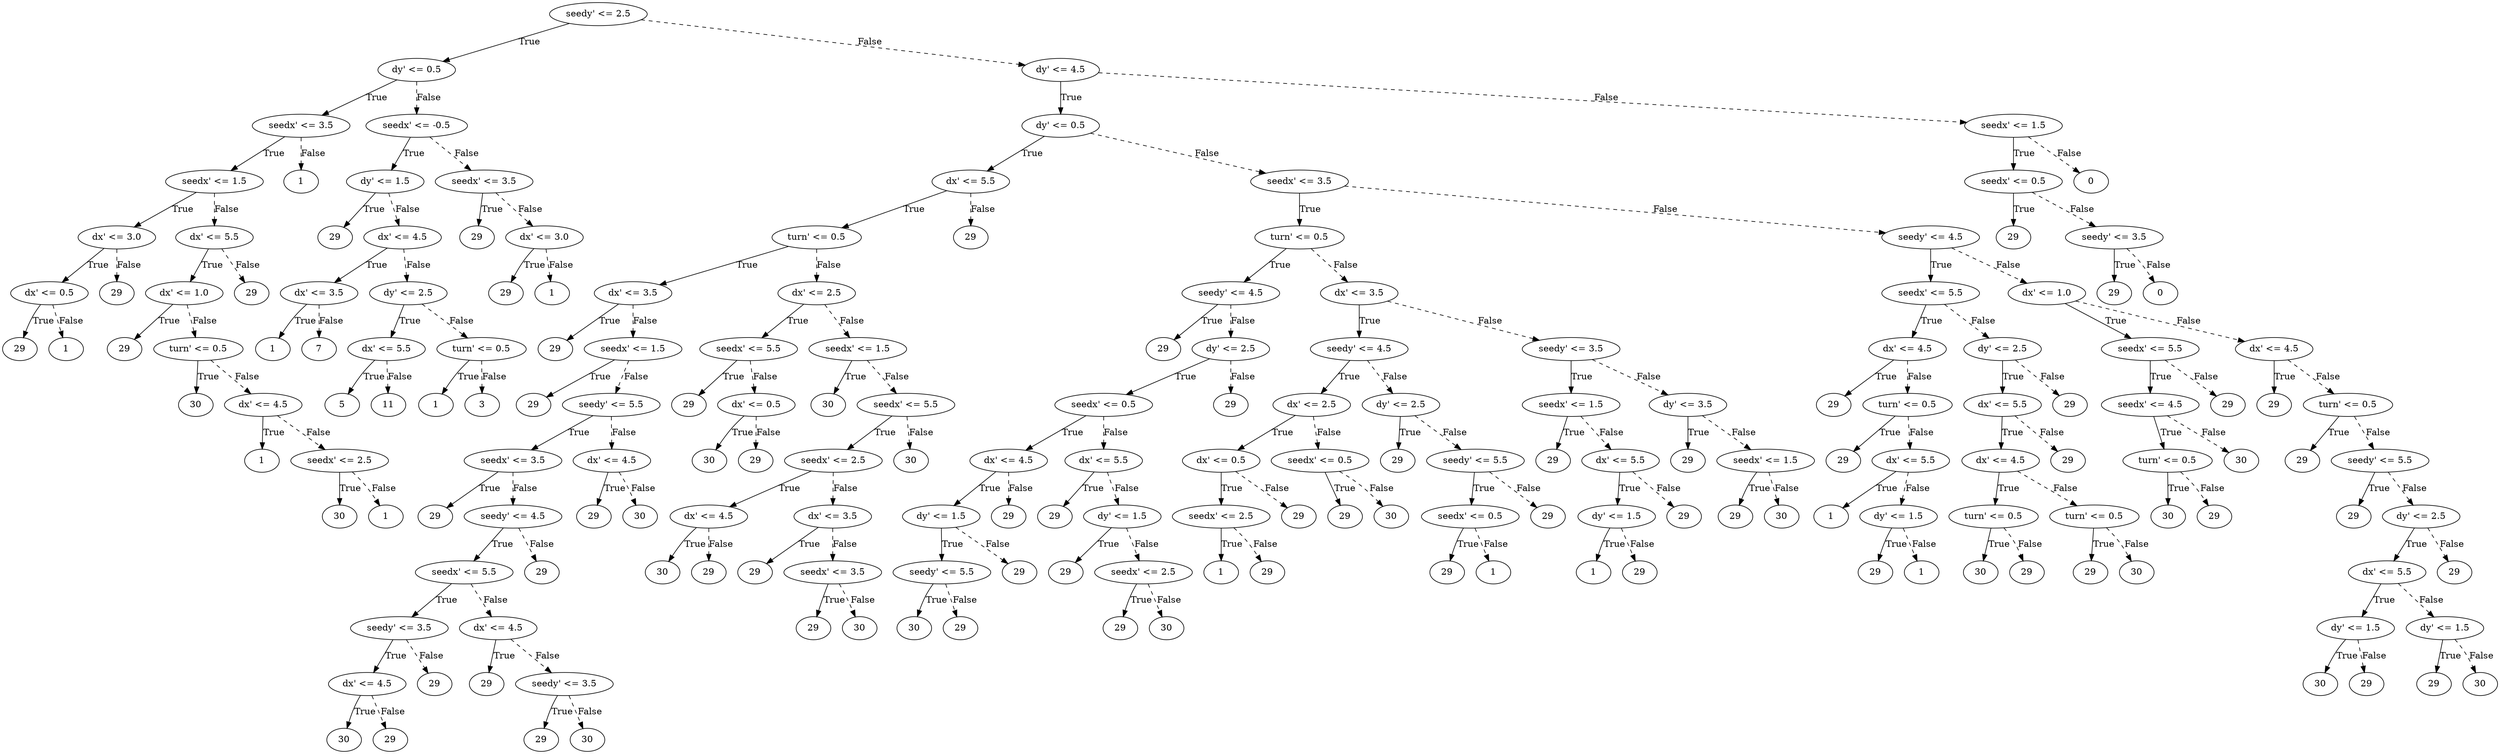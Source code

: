digraph {
0 [label="seedy' <= 2.5"];
1 [label="dy' <= 0.5"];
2 [label="seedx' <= 3.5"];
3 [label="seedx' <= 1.5"];
4 [label="dx' <= 3.0"];
5 [label="dx' <= 0.5"];
6 [label="29"];
5 -> 6 [label="True"];
7 [label="1"];
5 -> 7 [style="dashed", label="False"];
4 -> 5 [label="True"];
8 [label="29"];
4 -> 8 [style="dashed", label="False"];
3 -> 4 [label="True"];
9 [label="dx' <= 5.5"];
10 [label="dx' <= 1.0"];
11 [label="29"];
10 -> 11 [label="True"];
12 [label="turn' <= 0.5"];
13 [label="30"];
12 -> 13 [label="True"];
14 [label="dx' <= 4.5"];
15 [label="1"];
14 -> 15 [label="True"];
16 [label="seedx' <= 2.5"];
17 [label="30"];
16 -> 17 [label="True"];
18 [label="1"];
16 -> 18 [style="dashed", label="False"];
14 -> 16 [style="dashed", label="False"];
12 -> 14 [style="dashed", label="False"];
10 -> 12 [style="dashed", label="False"];
9 -> 10 [label="True"];
19 [label="29"];
9 -> 19 [style="dashed", label="False"];
3 -> 9 [style="dashed", label="False"];
2 -> 3 [label="True"];
20 [label="1"];
2 -> 20 [style="dashed", label="False"];
1 -> 2 [label="True"];
21 [label="seedx' <= -0.5"];
22 [label="dy' <= 1.5"];
23 [label="29"];
22 -> 23 [label="True"];
24 [label="dx' <= 4.5"];
25 [label="dx' <= 3.5"];
26 [label="1"];
25 -> 26 [label="True"];
27 [label="7"];
25 -> 27 [style="dashed", label="False"];
24 -> 25 [label="True"];
28 [label="dy' <= 2.5"];
29 [label="dx' <= 5.5"];
30 [label="5"];
29 -> 30 [label="True"];
31 [label="11"];
29 -> 31 [style="dashed", label="False"];
28 -> 29 [label="True"];
32 [label="turn' <= 0.5"];
33 [label="1"];
32 -> 33 [label="True"];
34 [label="3"];
32 -> 34 [style="dashed", label="False"];
28 -> 32 [style="dashed", label="False"];
24 -> 28 [style="dashed", label="False"];
22 -> 24 [style="dashed", label="False"];
21 -> 22 [label="True"];
35 [label="seedx' <= 3.5"];
36 [label="29"];
35 -> 36 [label="True"];
37 [label="dx' <= 3.0"];
38 [label="29"];
37 -> 38 [label="True"];
39 [label="1"];
37 -> 39 [style="dashed", label="False"];
35 -> 37 [style="dashed", label="False"];
21 -> 35 [style="dashed", label="False"];
1 -> 21 [style="dashed", label="False"];
0 -> 1 [label="True"];
40 [label="dy' <= 4.5"];
41 [label="dy' <= 0.5"];
42 [label="dx' <= 5.5"];
43 [label="turn' <= 0.5"];
44 [label="dx' <= 3.5"];
45 [label="29"];
44 -> 45 [label="True"];
46 [label="seedx' <= 1.5"];
47 [label="29"];
46 -> 47 [label="True"];
48 [label="seedy' <= 5.5"];
49 [label="seedx' <= 3.5"];
50 [label="29"];
49 -> 50 [label="True"];
51 [label="seedy' <= 4.5"];
52 [label="seedx' <= 5.5"];
53 [label="seedy' <= 3.5"];
54 [label="dx' <= 4.5"];
55 [label="30"];
54 -> 55 [label="True"];
56 [label="29"];
54 -> 56 [style="dashed", label="False"];
53 -> 54 [label="True"];
57 [label="29"];
53 -> 57 [style="dashed", label="False"];
52 -> 53 [label="True"];
58 [label="dx' <= 4.5"];
59 [label="29"];
58 -> 59 [label="True"];
60 [label="seedy' <= 3.5"];
61 [label="29"];
60 -> 61 [label="True"];
62 [label="30"];
60 -> 62 [style="dashed", label="False"];
58 -> 60 [style="dashed", label="False"];
52 -> 58 [style="dashed", label="False"];
51 -> 52 [label="True"];
63 [label="29"];
51 -> 63 [style="dashed", label="False"];
49 -> 51 [style="dashed", label="False"];
48 -> 49 [label="True"];
64 [label="dx' <= 4.5"];
65 [label="29"];
64 -> 65 [label="True"];
66 [label="30"];
64 -> 66 [style="dashed", label="False"];
48 -> 64 [style="dashed", label="False"];
46 -> 48 [style="dashed", label="False"];
44 -> 46 [style="dashed", label="False"];
43 -> 44 [label="True"];
67 [label="dx' <= 2.5"];
68 [label="seedx' <= 5.5"];
69 [label="29"];
68 -> 69 [label="True"];
70 [label="dx' <= 0.5"];
71 [label="30"];
70 -> 71 [label="True"];
72 [label="29"];
70 -> 72 [style="dashed", label="False"];
68 -> 70 [style="dashed", label="False"];
67 -> 68 [label="True"];
73 [label="seedx' <= 1.5"];
74 [label="30"];
73 -> 74 [label="True"];
75 [label="seedx' <= 5.5"];
76 [label="seedx' <= 2.5"];
77 [label="dx' <= 4.5"];
78 [label="30"];
77 -> 78 [label="True"];
79 [label="29"];
77 -> 79 [style="dashed", label="False"];
76 -> 77 [label="True"];
80 [label="dx' <= 3.5"];
81 [label="29"];
80 -> 81 [label="True"];
82 [label="seedx' <= 3.5"];
83 [label="29"];
82 -> 83 [label="True"];
84 [label="30"];
82 -> 84 [style="dashed", label="False"];
80 -> 82 [style="dashed", label="False"];
76 -> 80 [style="dashed", label="False"];
75 -> 76 [label="True"];
85 [label="30"];
75 -> 85 [style="dashed", label="False"];
73 -> 75 [style="dashed", label="False"];
67 -> 73 [style="dashed", label="False"];
43 -> 67 [style="dashed", label="False"];
42 -> 43 [label="True"];
86 [label="29"];
42 -> 86 [style="dashed", label="False"];
41 -> 42 [label="True"];
87 [label="seedx' <= 3.5"];
88 [label="turn' <= 0.5"];
89 [label="seedy' <= 4.5"];
90 [label="29"];
89 -> 90 [label="True"];
91 [label="dy' <= 2.5"];
92 [label="seedx' <= 0.5"];
93 [label="dx' <= 4.5"];
94 [label="dy' <= 1.5"];
95 [label="seedy' <= 5.5"];
96 [label="30"];
95 -> 96 [label="True"];
97 [label="29"];
95 -> 97 [style="dashed", label="False"];
94 -> 95 [label="True"];
98 [label="29"];
94 -> 98 [style="dashed", label="False"];
93 -> 94 [label="True"];
99 [label="29"];
93 -> 99 [style="dashed", label="False"];
92 -> 93 [label="True"];
100 [label="dx' <= 5.5"];
101 [label="29"];
100 -> 101 [label="True"];
102 [label="dy' <= 1.5"];
103 [label="29"];
102 -> 103 [label="True"];
104 [label="seedx' <= 2.5"];
105 [label="29"];
104 -> 105 [label="True"];
106 [label="30"];
104 -> 106 [style="dashed", label="False"];
102 -> 104 [style="dashed", label="False"];
100 -> 102 [style="dashed", label="False"];
92 -> 100 [style="dashed", label="False"];
91 -> 92 [label="True"];
107 [label="29"];
91 -> 107 [style="dashed", label="False"];
89 -> 91 [style="dashed", label="False"];
88 -> 89 [label="True"];
108 [label="dx' <= 3.5"];
109 [label="seedy' <= 4.5"];
110 [label="dx' <= 2.5"];
111 [label="dx' <= 0.5"];
112 [label="seedx' <= 2.5"];
113 [label="1"];
112 -> 113 [label="True"];
114 [label="29"];
112 -> 114 [style="dashed", label="False"];
111 -> 112 [label="True"];
115 [label="29"];
111 -> 115 [style="dashed", label="False"];
110 -> 111 [label="True"];
116 [label="seedx' <= 0.5"];
117 [label="29"];
116 -> 117 [label="True"];
118 [label="30"];
116 -> 118 [style="dashed", label="False"];
110 -> 116 [style="dashed", label="False"];
109 -> 110 [label="True"];
119 [label="dy' <= 2.5"];
120 [label="29"];
119 -> 120 [label="True"];
121 [label="seedy' <= 5.5"];
122 [label="seedx' <= 0.5"];
123 [label="29"];
122 -> 123 [label="True"];
124 [label="1"];
122 -> 124 [style="dashed", label="False"];
121 -> 122 [label="True"];
125 [label="29"];
121 -> 125 [style="dashed", label="False"];
119 -> 121 [style="dashed", label="False"];
109 -> 119 [style="dashed", label="False"];
108 -> 109 [label="True"];
126 [label="seedy' <= 3.5"];
127 [label="seedx' <= 1.5"];
128 [label="29"];
127 -> 128 [label="True"];
129 [label="dx' <= 5.5"];
130 [label="dy' <= 1.5"];
131 [label="1"];
130 -> 131 [label="True"];
132 [label="29"];
130 -> 132 [style="dashed", label="False"];
129 -> 130 [label="True"];
133 [label="29"];
129 -> 133 [style="dashed", label="False"];
127 -> 129 [style="dashed", label="False"];
126 -> 127 [label="True"];
134 [label="dy' <= 3.5"];
135 [label="29"];
134 -> 135 [label="True"];
136 [label="seedx' <= 1.5"];
137 [label="29"];
136 -> 137 [label="True"];
138 [label="30"];
136 -> 138 [style="dashed", label="False"];
134 -> 136 [style="dashed", label="False"];
126 -> 134 [style="dashed", label="False"];
108 -> 126 [style="dashed", label="False"];
88 -> 108 [style="dashed", label="False"];
87 -> 88 [label="True"];
139 [label="seedy' <= 4.5"];
140 [label="seedx' <= 5.5"];
141 [label="dx' <= 4.5"];
142 [label="29"];
141 -> 142 [label="True"];
143 [label="turn' <= 0.5"];
144 [label="29"];
143 -> 144 [label="True"];
145 [label="dx' <= 5.5"];
146 [label="1"];
145 -> 146 [label="True"];
147 [label="dy' <= 1.5"];
148 [label="29"];
147 -> 148 [label="True"];
149 [label="1"];
147 -> 149 [style="dashed", label="False"];
145 -> 147 [style="dashed", label="False"];
143 -> 145 [style="dashed", label="False"];
141 -> 143 [style="dashed", label="False"];
140 -> 141 [label="True"];
150 [label="dy' <= 2.5"];
151 [label="dx' <= 5.5"];
152 [label="dx' <= 4.5"];
153 [label="turn' <= 0.5"];
154 [label="30"];
153 -> 154 [label="True"];
155 [label="29"];
153 -> 155 [style="dashed", label="False"];
152 -> 153 [label="True"];
156 [label="turn' <= 0.5"];
157 [label="29"];
156 -> 157 [label="True"];
158 [label="30"];
156 -> 158 [style="dashed", label="False"];
152 -> 156 [style="dashed", label="False"];
151 -> 152 [label="True"];
159 [label="29"];
151 -> 159 [style="dashed", label="False"];
150 -> 151 [label="True"];
160 [label="29"];
150 -> 160 [style="dashed", label="False"];
140 -> 150 [style="dashed", label="False"];
139 -> 140 [label="True"];
161 [label="dx' <= 1.0"];
162 [label="seedx' <= 5.5"];
163 [label="seedx' <= 4.5"];
164 [label="turn' <= 0.5"];
165 [label="30"];
164 -> 165 [label="True"];
166 [label="29"];
164 -> 166 [style="dashed", label="False"];
163 -> 164 [label="True"];
167 [label="30"];
163 -> 167 [style="dashed", label="False"];
162 -> 163 [label="True"];
168 [label="29"];
162 -> 168 [style="dashed", label="False"];
161 -> 162 [label="True"];
169 [label="dx' <= 4.5"];
170 [label="29"];
169 -> 170 [label="True"];
171 [label="turn' <= 0.5"];
172 [label="29"];
171 -> 172 [label="True"];
173 [label="seedy' <= 5.5"];
174 [label="29"];
173 -> 174 [label="True"];
175 [label="dy' <= 2.5"];
176 [label="dx' <= 5.5"];
177 [label="dy' <= 1.5"];
178 [label="30"];
177 -> 178 [label="True"];
179 [label="29"];
177 -> 179 [style="dashed", label="False"];
176 -> 177 [label="True"];
180 [label="dy' <= 1.5"];
181 [label="29"];
180 -> 181 [label="True"];
182 [label="30"];
180 -> 182 [style="dashed", label="False"];
176 -> 180 [style="dashed", label="False"];
175 -> 176 [label="True"];
183 [label="29"];
175 -> 183 [style="dashed", label="False"];
173 -> 175 [style="dashed", label="False"];
171 -> 173 [style="dashed", label="False"];
169 -> 171 [style="dashed", label="False"];
161 -> 169 [style="dashed", label="False"];
139 -> 161 [style="dashed", label="False"];
87 -> 139 [style="dashed", label="False"];
41 -> 87 [style="dashed", label="False"];
40 -> 41 [label="True"];
184 [label="seedx' <= 1.5"];
185 [label="seedx' <= 0.5"];
186 [label="29"];
185 -> 186 [label="True"];
187 [label="seedy' <= 3.5"];
188 [label="29"];
187 -> 188 [label="True"];
189 [label="0"];
187 -> 189 [style="dashed", label="False"];
185 -> 187 [style="dashed", label="False"];
184 -> 185 [label="True"];
190 [label="0"];
184 -> 190 [style="dashed", label="False"];
40 -> 184 [style="dashed", label="False"];
0 -> 40 [style="dashed", label="False"];

}
